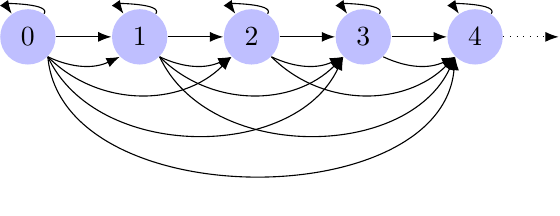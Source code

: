 \documentclass[tikz]{standalone}
\usetikzlibrary{arrows,arrows.meta,positioning}
\begin{document}
\begin{tikzpicture}[%
    every node/.style = {circle, fill=blue!25, minimum size = 2em}]

    \node (0) at (0,0) {0};
    \draw[-Latex] (0) to [out=55, in=125] (0);
    \foreach \n [remember=\n as \lastn (initially 0)] in {1,...,4}
        {
        \node (\n) [right=2em of \lastn] {\n};
        \draw[-Latex] (\n) to [out=55, in=125] (\n);
        \draw[-Latex] (\lastn) to (\n);
        }
    \draw[-Latex,dotted] (4.east) -- +(2em,0);

    \draw[-Latex,bend right=25] (0.south east) to (1.south west);
    \draw[-Latex,bend right=45] (0.south east) to (2.south west);
    \draw[-Latex,bend right=65] (0.south east) to (3.south west);
    \draw[-Latex,bend right=85] (0.south east) to (4.south west);

    \draw[-Latex,bend right=25] (1.south east) to (2.south west);
    \draw[-Latex,bend right=45] (1.south east) to (3.south west);
    \draw[-Latex,bend right=65] (1.south east) to (4.south west);

    \draw[-Latex,bend right=25] (2.south east) to (3.south west);
    \draw[-Latex,bend right=45] (2.south east) to (4.south west);

    \draw[-Latex,bend right=25] (3.south east) to (4.south west);
\end{tikzpicture}
\end{document}

